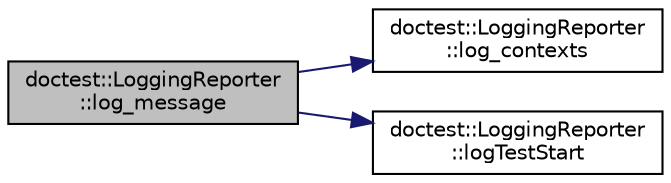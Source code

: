 digraph "doctest::LoggingReporter::log_message"
{
 // INTERACTIVE_SVG=YES
 // LATEX_PDF_SIZE
  bgcolor="transparent";
  edge [fontname="Helvetica",fontsize="10",labelfontname="Helvetica",labelfontsize="10"];
  node [fontname="Helvetica",fontsize="10",shape=record];
  rankdir="LR";
  Node1 [label="doctest::LoggingReporter\l::log_message",height=0.2,width=0.4,color="black", fillcolor="grey75", style="filled", fontcolor="black",tooltip=" "];
  Node1 -> Node2 [color="midnightblue",fontsize="10",style="solid",fontname="Helvetica"];
  Node2 [label="doctest::LoggingReporter\l::log_contexts",height=0.2,width=0.4,color="black",URL="$structdoctest_1_1LoggingReporter.html#ab401b56ab871d4c3b1ee2f59d7a2b72f",tooltip=" "];
  Node1 -> Node3 [color="midnightblue",fontsize="10",style="solid",fontname="Helvetica"];
  Node3 [label="doctest::LoggingReporter\l::logTestStart",height=0.2,width=0.4,color="black",URL="$structdoctest_1_1LoggingReporter.html#a9fe7cc94e1a621584629b794c4b37db7",tooltip=" "];
}
